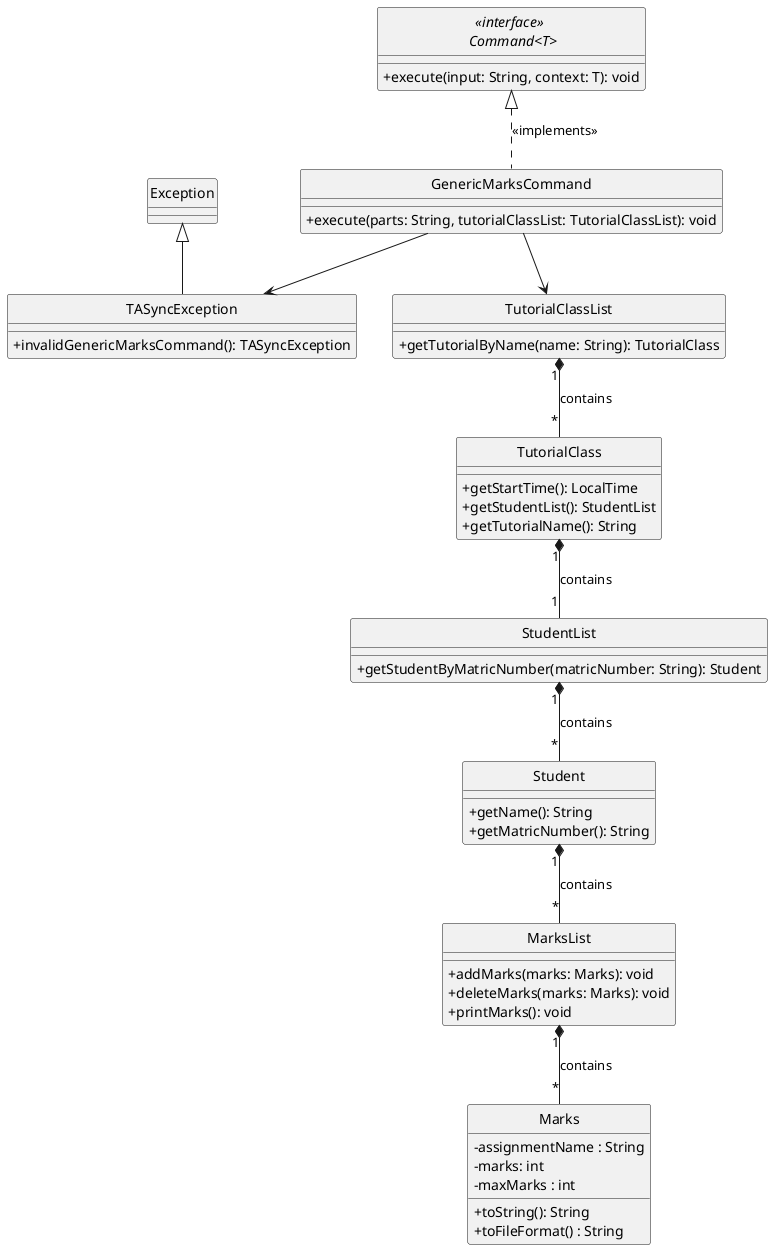 @startuml

hide circle
skinparam classAttributeIconSize 0

    class GenericMarksCommand {
        +execute(parts: String, tutorialClassList: TutorialClassList): void
    }

    interface "<<interface>> \n Command<T>" {
        +execute(input: String, context: T): void
    }


    class TutorialClass {
        +getStartTime(): LocalTime
        +getStudentList(): StudentList
        +getTutorialName(): String

    }

    class TutorialClassList {
        +getTutorialByName(name: String): TutorialClass
    }

    class Student {
        +getName(): String
        +getMatricNumber(): String
    }

    class Marks {
        - assignmentName : String
        - marks: int
        - maxMarks : int
        + toString(): String
        + toFileFormat() : String
    }

    class MarksList {
        + addMarks(marks: Marks): void
        + deleteMarks(marks: Marks): void
        + printMarks(): void
    }

    class StudentList {
        +getStudentByMatricNumber(matricNumber: String): Student
    }


    class TASyncException extends Exception {
        +invalidGenericMarksCommand(): TASyncException
    }

' Relationships
"<<interface>> \n Command<T>" <|.. GenericMarksCommand : <<implements>>
GenericMarksCommand --> TutorialClassList
GenericMarksCommand --> TASyncException
TutorialClassList "1" *-- "*" TutorialClass : contains
TutorialClass "1" *-- "1" StudentList : contains
StudentList "1" *-- "*" Student : contains
Student "1" *-- "*" MarksList : contains
MarksList "1" *-- "*" Marks: contains
@enduml